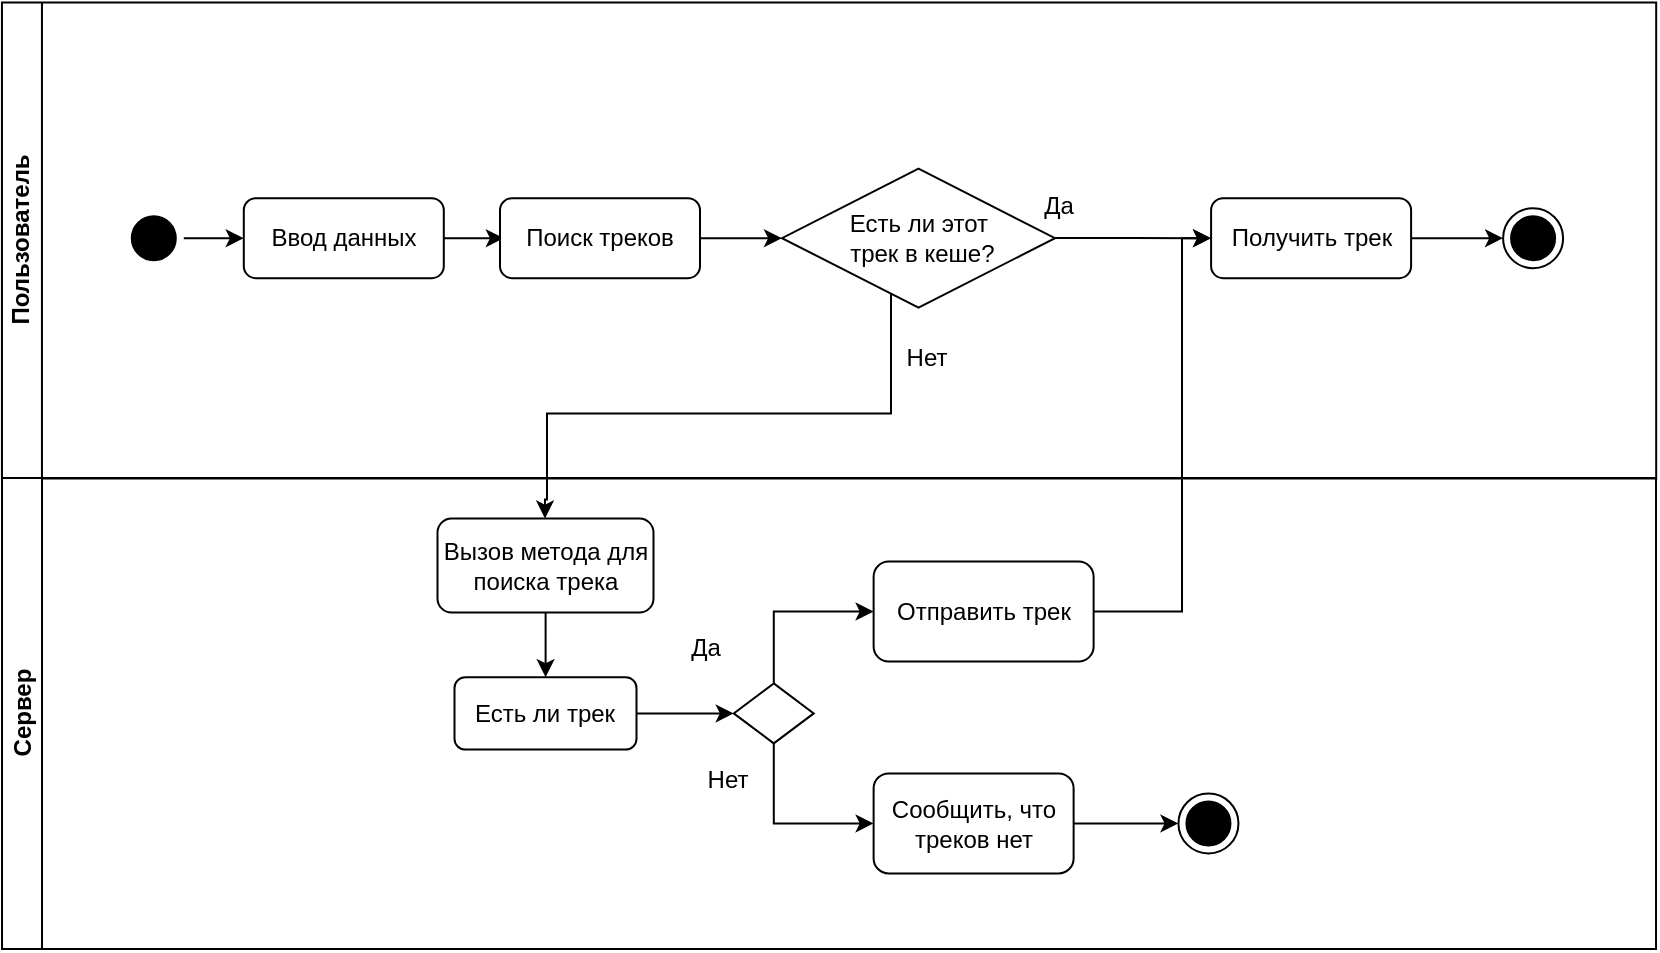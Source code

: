 <mxfile version="22.1.11" type="google" pages="2">
  <diagram name="Диаграмма деятельности" id="0783ab3e-0a74-02c8-0abd-f7b4e66b4bec">
    <mxGraphModel dx="1840" dy="1120" grid="0" gridSize="10" guides="1" tooltips="1" connect="1" arrows="1" fold="1" page="0" pageScale="1" pageWidth="850" pageHeight="1100" background="none" math="0" shadow="0">
      <root>
        <mxCell id="0" />
        <mxCell id="1" parent="0" />
        <mxCell id="z9uXh1xA86YdtKLNnE2--1" value="Пользователь&lt;br&gt;" style="swimlane;html=1;startSize=20;rotation=-90;" parent="1" vertex="1">
          <mxGeometry x="474.52" y="-53.3" width="238.03" height="827.12" as="geometry" />
        </mxCell>
        <mxCell id="z9uXh1xA86YdtKLNnE2--36" style="edgeStyle=orthogonalEdgeStyle;rounded=0;orthogonalLoop=1;jettySize=auto;html=1;" parent="z9uXh1xA86YdtKLNnE2--1" source="z9uXh1xA86YdtKLNnE2--32" edge="1">
          <mxGeometry relative="1" as="geometry">
            <mxPoint x="-43.583" y="412.408" as="targetPoint" />
          </mxGeometry>
        </mxCell>
        <mxCell id="z9uXh1xA86YdtKLNnE2--32" value="Ввод данных" style="rounded=1;whiteSpace=wrap;html=1;" parent="z9uXh1xA86YdtKLNnE2--1" vertex="1">
          <mxGeometry x="-173.62" y="392.38" width="100" height="40" as="geometry" />
        </mxCell>
        <mxCell id="lEvwYSKVqgoVsjnKDAjR-1" style="edgeStyle=orthogonalEdgeStyle;rounded=0;orthogonalLoop=1;jettySize=auto;html=1;entryX=0;entryY=0.5;entryDx=0;entryDy=0;" edge="1" parent="z9uXh1xA86YdtKLNnE2--1" source="z9uXh1xA86YdtKLNnE2--35" target="lEvwYSKVqgoVsjnKDAjR-2">
          <mxGeometry relative="1" as="geometry">
            <mxPoint x="96.53" y="412.38" as="targetPoint" />
          </mxGeometry>
        </mxCell>
        <mxCell id="z9uXh1xA86YdtKLNnE2--35" value="Поиск треков" style="rounded=1;whiteSpace=wrap;html=1;" parent="z9uXh1xA86YdtKLNnE2--1" vertex="1">
          <mxGeometry x="-45.52" y="392.38" width="100" height="40" as="geometry" />
        </mxCell>
        <mxCell id="z9uXh1xA86YdtKLNnE2--58" style="edgeStyle=orthogonalEdgeStyle;rounded=0;orthogonalLoop=1;jettySize=auto;html=1;entryX=0;entryY=0.5;entryDx=0;entryDy=0;strokeColor=#000000;" parent="z9uXh1xA86YdtKLNnE2--1" source="z9uXh1xA86YdtKLNnE2--50" target="z9uXh1xA86YdtKLNnE2--51" edge="1">
          <mxGeometry relative="1" as="geometry" />
        </mxCell>
        <mxCell id="z9uXh1xA86YdtKLNnE2--50" value="Получить трек" style="rounded=1;whiteSpace=wrap;html=1;" parent="z9uXh1xA86YdtKLNnE2--1" vertex="1">
          <mxGeometry x="310.03" y="392.38" width="100" height="40" as="geometry" />
        </mxCell>
        <mxCell id="z9uXh1xA86YdtKLNnE2--54" style="edgeStyle=orthogonalEdgeStyle;rounded=0;orthogonalLoop=1;jettySize=auto;html=1;strokeColor=#000000;exitX=1;exitY=0.5;exitDx=0;exitDy=0;" parent="z9uXh1xA86YdtKLNnE2--1" source="z9uXh1xA86YdtKLNnE2--52" target="z9uXh1xA86YdtKLNnE2--32" edge="1">
          <mxGeometry relative="1" as="geometry" />
        </mxCell>
        <mxCell id="z9uXh1xA86YdtKLNnE2--52" value="" style="ellipse;html=1;shape=startState;fillColor=#000000;strokeColor=#000000;" parent="z9uXh1xA86YdtKLNnE2--1" vertex="1">
          <mxGeometry x="-233.62" y="397.38" width="30" height="30" as="geometry" />
        </mxCell>
        <mxCell id="z9uXh1xA86YdtKLNnE2--51" value="" style="ellipse;html=1;shape=endState;fillColor=#000000;strokeColor=#000000;" parent="z9uXh1xA86YdtKLNnE2--1" vertex="1">
          <mxGeometry x="456.03" y="397.38" width="30" height="30" as="geometry" />
        </mxCell>
        <mxCell id="lEvwYSKVqgoVsjnKDAjR-4" style="edgeStyle=orthogonalEdgeStyle;rounded=0;orthogonalLoop=1;jettySize=auto;html=1;" edge="1" parent="z9uXh1xA86YdtKLNnE2--1" source="lEvwYSKVqgoVsjnKDAjR-2" target="z9uXh1xA86YdtKLNnE2--50">
          <mxGeometry relative="1" as="geometry" />
        </mxCell>
        <mxCell id="lEvwYSKVqgoVsjnKDAjR-2" value="Есть ли этот&lt;br&gt;&amp;nbsp;трек в кеше?" style="rhombus;whiteSpace=wrap;html=1;" vertex="1" parent="z9uXh1xA86YdtKLNnE2--1">
          <mxGeometry x="95.48" y="377.64" width="136.52" height="69.47" as="geometry" />
        </mxCell>
        <mxCell id="lEvwYSKVqgoVsjnKDAjR-8" value="Нет" style="text;html=1;align=center;verticalAlign=middle;resizable=0;points=[];autosize=1;strokeColor=none;fillColor=none;" vertex="1" parent="z9uXh1xA86YdtKLNnE2--1">
          <mxGeometry x="148.48" y="459.3" width="38" height="26" as="geometry" />
        </mxCell>
        <mxCell id="z9uXh1xA86YdtKLNnE2--29" value="Сервер" style="swimlane;html=1;startSize=20;rotation=-90;" parent="1" vertex="1">
          <mxGeometry x="475.75" y="183.26" width="235.52" height="827" as="geometry" />
        </mxCell>
        <mxCell id="z9uXh1xA86YdtKLNnE2--47" style="edgeStyle=orthogonalEdgeStyle;rounded=0;orthogonalLoop=1;jettySize=auto;html=1;entryX=0;entryY=0.5;entryDx=0;entryDy=0;" parent="z9uXh1xA86YdtKLNnE2--29" source="z9uXh1xA86YdtKLNnE2--42" target="z9uXh1xA86YdtKLNnE2--46" edge="1">
          <mxGeometry relative="1" as="geometry">
            <mxPoint x="90.06" y="387.44" as="targetPoint" />
          </mxGeometry>
        </mxCell>
        <mxCell id="z9uXh1xA86YdtKLNnE2--42" value="Есть ли трек" style="rounded=1;whiteSpace=wrap;html=1;" parent="z9uXh1xA86YdtKLNnE2--29" vertex="1">
          <mxGeometry x="-69.5" y="395.35" width="91" height="36.19" as="geometry" />
        </mxCell>
        <mxCell id="z9uXh1xA86YdtKLNnE2--45" style="edgeStyle=orthogonalEdgeStyle;rounded=0;orthogonalLoop=1;jettySize=auto;html=1;" parent="z9uXh1xA86YdtKLNnE2--29" source="z9uXh1xA86YdtKLNnE2--43" target="z9uXh1xA86YdtKLNnE2--42" edge="1">
          <mxGeometry relative="1" as="geometry" />
        </mxCell>
        <mxCell id="z9uXh1xA86YdtKLNnE2--43" value="Вызов метода для поиска трека" style="rounded=1;whiteSpace=wrap;html=1;" parent="z9uXh1xA86YdtKLNnE2--29" vertex="1">
          <mxGeometry x="-78" y="316" width="108" height="47" as="geometry" />
        </mxCell>
        <mxCell id="z9uXh1xA86YdtKLNnE2--55" style="edgeStyle=orthogonalEdgeStyle;rounded=0;orthogonalLoop=1;jettySize=auto;html=1;entryX=0;entryY=0.5;entryDx=0;entryDy=0;strokeColor=#000000;" parent="z9uXh1xA86YdtKLNnE2--29" source="z9uXh1xA86YdtKLNnE2--46" target="z9uXh1xA86YdtKLNnE2--49" edge="1">
          <mxGeometry relative="1" as="geometry">
            <Array as="points">
              <mxPoint x="90.06" y="362.44" />
            </Array>
          </mxGeometry>
        </mxCell>
        <mxCell id="z9uXh1xA86YdtKLNnE2--56" style="edgeStyle=orthogonalEdgeStyle;rounded=0;orthogonalLoop=1;jettySize=auto;html=1;entryX=0;entryY=0.5;entryDx=0;entryDy=0;strokeColor=#000000;" parent="z9uXh1xA86YdtKLNnE2--29" source="z9uXh1xA86YdtKLNnE2--46" target="z9uXh1xA86YdtKLNnE2--48" edge="1">
          <mxGeometry relative="1" as="geometry">
            <Array as="points">
              <mxPoint x="90.06" y="468.44" />
            </Array>
          </mxGeometry>
        </mxCell>
        <mxCell id="z9uXh1xA86YdtKLNnE2--46" value="" style="rhombus;whiteSpace=wrap;html=1;" parent="z9uXh1xA86YdtKLNnE2--29" vertex="1">
          <mxGeometry x="70.12" y="398.44" width="40" height="30" as="geometry" />
        </mxCell>
        <mxCell id="z9uXh1xA86YdtKLNnE2--49" value="Отправить трек" style="rounded=1;whiteSpace=wrap;html=1;" parent="z9uXh1xA86YdtKLNnE2--29" vertex="1">
          <mxGeometry x="140.06" y="337.51" width="110" height="50" as="geometry" />
        </mxCell>
        <mxCell id="0W8tkMs0XRIJhyc4O4X--4" style="edgeStyle=orthogonalEdgeStyle;rounded=0;orthogonalLoop=1;jettySize=auto;html=1;" parent="z9uXh1xA86YdtKLNnE2--29" source="z9uXh1xA86YdtKLNnE2--48" target="0W8tkMs0XRIJhyc4O4X--1" edge="1">
          <mxGeometry relative="1" as="geometry" />
        </mxCell>
        <mxCell id="z9uXh1xA86YdtKLNnE2--48" value="Сообщить, что треков нет" style="rounded=1;whiteSpace=wrap;html=1;" parent="z9uXh1xA86YdtKLNnE2--29" vertex="1">
          <mxGeometry x="140.06" y="443.44" width="100" height="50" as="geometry" />
        </mxCell>
        <mxCell id="RnYUWjXc_BbfMQrNLgCo-1" value="Да" style="text;html=1;strokeColor=none;fillColor=none;align=center;verticalAlign=middle;whiteSpace=wrap;rounded=0;" parent="z9uXh1xA86YdtKLNnE2--29" vertex="1">
          <mxGeometry x="26.06" y="365.55" width="60" height="30" as="geometry" />
        </mxCell>
        <mxCell id="RnYUWjXc_BbfMQrNLgCo-2" value="Нет" style="text;html=1;strokeColor=none;fillColor=none;align=center;verticalAlign=middle;whiteSpace=wrap;rounded=0;" parent="z9uXh1xA86YdtKLNnE2--29" vertex="1">
          <mxGeometry x="48.08" y="431.55" width="37.98" height="30" as="geometry" />
        </mxCell>
        <mxCell id="0W8tkMs0XRIJhyc4O4X--1" value="" style="ellipse;html=1;shape=endState;fillColor=#000000;strokeColor=#000000;" parent="z9uXh1xA86YdtKLNnE2--29" vertex="1">
          <mxGeometry x="292.48" y="453.44" width="30" height="30" as="geometry" />
        </mxCell>
        <mxCell id="z9uXh1xA86YdtKLNnE2--57" style="edgeStyle=orthogonalEdgeStyle;rounded=0;orthogonalLoop=1;jettySize=auto;html=1;entryX=0;entryY=0.5;entryDx=0;entryDy=0;strokeColor=#000000;" parent="1" source="z9uXh1xA86YdtKLNnE2--49" target="z9uXh1xA86YdtKLNnE2--50" edge="1">
          <mxGeometry relative="1" as="geometry">
            <Array as="points">
              <mxPoint x="770" y="360" />
            </Array>
          </mxGeometry>
        </mxCell>
        <mxCell id="lEvwYSKVqgoVsjnKDAjR-5" value="Да" style="text;html=1;align=center;verticalAlign=middle;resizable=0;points=[];autosize=1;strokeColor=none;fillColor=none;" vertex="1" parent="1">
          <mxGeometry x="691" y="330" width="33" height="26" as="geometry" />
        </mxCell>
        <mxCell id="lEvwYSKVqgoVsjnKDAjR-7" style="edgeStyle=orthogonalEdgeStyle;rounded=0;orthogonalLoop=1;jettySize=auto;html=1;" edge="1" parent="1" source="lEvwYSKVqgoVsjnKDAjR-2" target="z9uXh1xA86YdtKLNnE2--43">
          <mxGeometry relative="1" as="geometry">
            <mxPoint x="572.426" y="489.839" as="targetPoint" />
            <Array as="points">
              <mxPoint x="624.52" y="446.7" />
              <mxPoint x="452.52" y="446.7" />
              <mxPoint x="452.52" y="489.7" />
              <mxPoint x="451.52" y="489.7" />
            </Array>
          </mxGeometry>
        </mxCell>
      </root>
    </mxGraphModel>
  </diagram>
  <diagram id="aT7dq3TwxHSGFJUNst0q" name="Диаграмма состояний">
    <mxGraphModel dx="1024" dy="612" grid="0" gridSize="10" guides="1" tooltips="1" connect="1" arrows="1" fold="1" page="0" pageScale="1" pageWidth="1169" pageHeight="827" math="0" shadow="0">
      <root>
        <mxCell id="0" />
        <mxCell id="1" parent="0" />
        <mxCell id="n2BCix7oN7lk6Y4YMK8M-26" style="edgeStyle=orthogonalEdgeStyle;rounded=0;orthogonalLoop=1;jettySize=auto;html=1;entryX=0;entryY=0.5;entryDx=0;entryDy=0;" edge="1" parent="1" source="n2BCix7oN7lk6Y4YMK8M-27" target="n2BCix7oN7lk6Y4YMK8M-31">
          <mxGeometry relative="1" as="geometry">
            <mxPoint x="430.927" y="359.1" as="targetPoint" />
          </mxGeometry>
        </mxCell>
        <mxCell id="n2BCix7oN7lk6Y4YMK8M-27" value="Заказ талона" style="rounded=1;whiteSpace=wrap;html=1;" vertex="1" parent="1">
          <mxGeometry x="300.9" y="339.08" width="100" height="40" as="geometry" />
        </mxCell>
        <mxCell id="n2BCix7oN7lk6Y4YMK8M-49" style="edgeStyle=orthogonalEdgeStyle;rounded=0;orthogonalLoop=1;jettySize=auto;html=1;entryX=0;entryY=0.5;entryDx=0;entryDy=0;strokeColor=#000000;" edge="1" parent="1" source="n2BCix7oN7lk6Y4YMK8M-31" target="n2BCix7oN7lk6Y4YMK8M-34">
          <mxGeometry relative="1" as="geometry" />
        </mxCell>
        <mxCell id="n2BCix7oN7lk6Y4YMK8M-50" style="rounded=0;orthogonalLoop=1;jettySize=auto;html=1;entryX=0;entryY=0;entryDx=0;entryDy=0;strokeColor=#000000;exitX=1;exitY=1;exitDx=0;exitDy=0;" edge="1" parent="1" source="n2BCix7oN7lk6Y4YMK8M-31" target="n2BCix7oN7lk6Y4YMK8M-45">
          <mxGeometry relative="1" as="geometry" />
        </mxCell>
        <mxCell id="n2BCix7oN7lk6Y4YMK8M-31" value="Ожидание подтверждения талона" style="rounded=1;whiteSpace=wrap;html=1;" vertex="1" parent="1">
          <mxGeometry x="460" y="334.12" width="110.1" height="49.92" as="geometry" />
        </mxCell>
        <mxCell id="n2BCix7oN7lk6Y4YMK8M-33" style="edgeStyle=orthogonalEdgeStyle;rounded=0;orthogonalLoop=1;jettySize=auto;html=1;entryX=0;entryY=0.5;entryDx=0;entryDy=0;strokeColor=#000000;" edge="1" parent="1" source="n2BCix7oN7lk6Y4YMK8M-34" target="n2BCix7oN7lk6Y4YMK8M-37">
          <mxGeometry relative="1" as="geometry" />
        </mxCell>
        <mxCell id="n2BCix7oN7lk6Y4YMK8M-34" value="Подтверждение заказа талона" style="rounded=1;whiteSpace=wrap;html=1;" vertex="1" parent="1">
          <mxGeometry x="690" y="339.08" width="100" height="40" as="geometry" />
        </mxCell>
        <mxCell id="n2BCix7oN7lk6Y4YMK8M-35" style="edgeStyle=orthogonalEdgeStyle;rounded=0;orthogonalLoop=1;jettySize=auto;html=1;strokeColor=#000000;exitX=1;exitY=0.5;exitDx=0;exitDy=0;" edge="1" parent="1" source="n2BCix7oN7lk6Y4YMK8M-36" target="n2BCix7oN7lk6Y4YMK8M-27">
          <mxGeometry relative="1" as="geometry" />
        </mxCell>
        <mxCell id="n2BCix7oN7lk6Y4YMK8M-36" value="" style="ellipse;html=1;shape=startState;fillColor=#000000;strokeColor=#000000;" vertex="1" parent="1">
          <mxGeometry x="240.9" y="344.08" width="30" height="30" as="geometry" />
        </mxCell>
        <mxCell id="n2BCix7oN7lk6Y4YMK8M-37" value="" style="ellipse;html=1;shape=endState;fillColor=#000000;strokeColor=#000000;" vertex="1" parent="1">
          <mxGeometry x="810" y="344.08" width="30" height="30" as="geometry" />
        </mxCell>
        <mxCell id="n2BCix7oN7lk6Y4YMK8M-55" style="edgeStyle=orthogonalEdgeStyle;rounded=0;orthogonalLoop=1;jettySize=auto;html=1;strokeColor=#000000;" edge="1" parent="1" source="n2BCix7oN7lk6Y4YMK8M-45" target="n2BCix7oN7lk6Y4YMK8M-27">
          <mxGeometry relative="1" as="geometry" />
        </mxCell>
        <mxCell id="n2BCix7oN7lk6Y4YMK8M-45" value="Отклонение заказа талона" style="rounded=1;whiteSpace=wrap;html=1;" vertex="1" parent="1">
          <mxGeometry x="680" y="440.0" width="110" height="50" as="geometry" />
        </mxCell>
        <mxCell id="n2BCix7oN7lk6Y4YMK8M-51" value="[талон свободен]" style="text;html=1;strokeColor=none;fillColor=none;align=center;verticalAlign=middle;whiteSpace=wrap;rounded=0;" vertex="1" parent="1">
          <mxGeometry x="580" y="334.12" width="99.9" height="30" as="geometry" />
        </mxCell>
        <mxCell id="n2BCix7oN7lk6Y4YMK8M-54" value="[талон занят]" style="text;html=1;strokeColor=none;fillColor=none;align=center;verticalAlign=middle;whiteSpace=wrap;rounded=0;rotation=25;" vertex="1" parent="1">
          <mxGeometry x="580" y="390" width="99.9" height="30" as="geometry" />
        </mxCell>
        <mxCell id="n2BCix7oN7lk6Y4YMK8M-56" value="Передача на повторный заказ талона" style="text;html=1;strokeColor=none;fillColor=none;align=center;verticalAlign=middle;whiteSpace=wrap;rounded=0;" vertex="1" parent="1">
          <mxGeometry x="400" y="440" width="230" height="30" as="geometry" />
        </mxCell>
      </root>
    </mxGraphModel>
  </diagram>
</mxfile>
